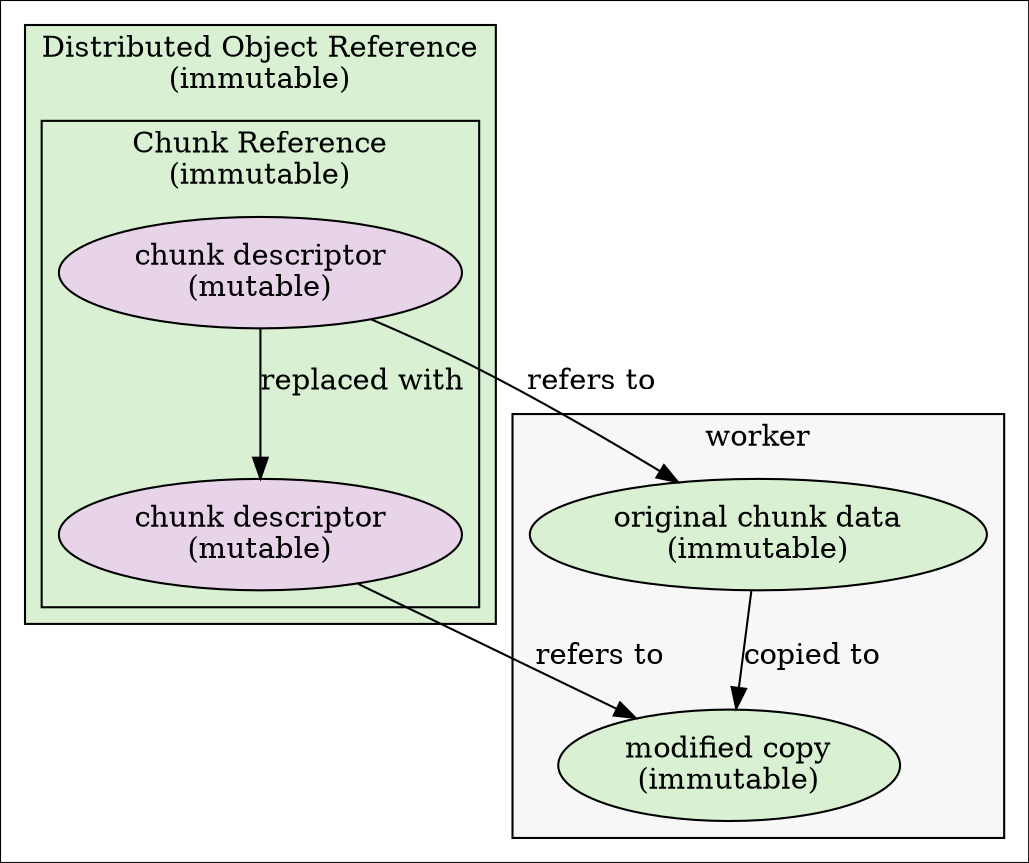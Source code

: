 digraph modref {
	colorscheme="prgn9";
	node [colorscheme="prgn9", style="filled"];
	style="filled";

	subgraph cluster_dobjref {
		label="Distributed Object Reference\n(immutable)";
		fillcolor=6;

		subgraph cluster_chunkref {
			label="Chunk Reference\n(immutable)";
			fillcolor=6;

			x[fillcolor=4,label="chunk descriptor\n(mutable)"];
			xd[fillcolor=4,label="chunk descriptor\n(mutable)"];

		}
	}

	subgraph cluster_worker {
		label="worker";
		fillcolor=5;

		xc[fillcolor=6,label="original chunk data\n(immutable)"];
		xdc[fillcolor=6,label="modified copy\n(immutable)"];

	}

	x -> xc [label="refers to"];
	xd -> xdc [label="refers to"];
	x -> xd [label="replaced with"];
	xc-> xdc [label="copied to"];

}
